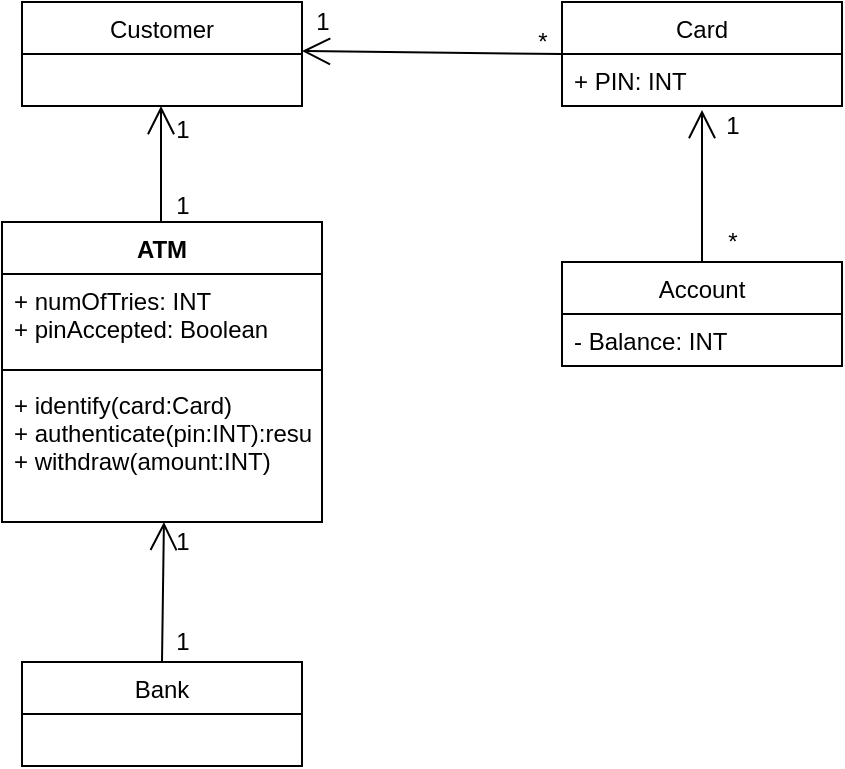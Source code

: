 <mxfile version="12.7.9" type="github">
  <diagram id="iT_VY72Czb0_Q7tnW9AB" name="Page-1">
    <mxGraphModel dx="780" dy="1144" grid="1" gridSize="10" guides="1" tooltips="1" connect="1" arrows="1" fold="1" page="1" pageScale="1" pageWidth="850" pageHeight="1100" math="0" shadow="0">
      <root>
        <mxCell id="0" />
        <mxCell id="1" parent="0" />
        <mxCell id="myOOptKJQaKHz7D4kMaX-1" value="Customer" style="swimlane;fontStyle=0;childLayout=stackLayout;horizontal=1;startSize=26;fillColor=none;horizontalStack=0;resizeParent=1;resizeParentMax=0;resizeLast=0;collapsible=1;marginBottom=0;" vertex="1" parent="1">
          <mxGeometry x="80" y="200" width="140" height="52" as="geometry" />
        </mxCell>
        <mxCell id="myOOptKJQaKHz7D4kMaX-11" value="Card" style="swimlane;fontStyle=0;childLayout=stackLayout;horizontal=1;startSize=26;fillColor=none;horizontalStack=0;resizeParent=1;resizeParentMax=0;resizeLast=0;collapsible=1;marginBottom=0;" vertex="1" parent="1">
          <mxGeometry x="350" y="200" width="140" height="52" as="geometry" />
        </mxCell>
        <mxCell id="myOOptKJQaKHz7D4kMaX-12" value="+ PIN: INT" style="text;strokeColor=none;fillColor=none;align=left;verticalAlign=top;spacingLeft=4;spacingRight=4;overflow=hidden;rotatable=0;points=[[0,0.5],[1,0.5]];portConstraint=eastwest;" vertex="1" parent="myOOptKJQaKHz7D4kMaX-11">
          <mxGeometry y="26" width="140" height="26" as="geometry" />
        </mxCell>
        <mxCell id="myOOptKJQaKHz7D4kMaX-19" value="Account" style="swimlane;fontStyle=0;childLayout=stackLayout;horizontal=1;startSize=26;fillColor=none;horizontalStack=0;resizeParent=1;resizeParentMax=0;resizeLast=0;collapsible=1;marginBottom=0;" vertex="1" parent="1">
          <mxGeometry x="350" y="330" width="140" height="52" as="geometry" />
        </mxCell>
        <mxCell id="myOOptKJQaKHz7D4kMaX-20" value="- Balance: INT" style="text;strokeColor=none;fillColor=none;align=left;verticalAlign=top;spacingLeft=4;spacingRight=4;overflow=hidden;rotatable=0;points=[[0,0.5],[1,0.5]];portConstraint=eastwest;" vertex="1" parent="myOOptKJQaKHz7D4kMaX-19">
          <mxGeometry y="26" width="140" height="26" as="geometry" />
        </mxCell>
        <mxCell id="myOOptKJQaKHz7D4kMaX-23" value="Bank" style="swimlane;fontStyle=0;childLayout=stackLayout;horizontal=1;startSize=26;fillColor=none;horizontalStack=0;resizeParent=1;resizeParentMax=0;resizeLast=0;collapsible=1;marginBottom=0;" vertex="1" parent="1">
          <mxGeometry x="80" y="530" width="140" height="52" as="geometry" />
        </mxCell>
        <mxCell id="myOOptKJQaKHz7D4kMaX-28" value="" style="endArrow=open;endFill=1;endSize=12;html=1;entryX=1;entryY=0.5;entryDx=0;entryDy=0;exitX=0;exitY=0.5;exitDx=0;exitDy=0;" edge="1" parent="1" source="myOOptKJQaKHz7D4kMaX-11">
          <mxGeometry width="160" relative="1" as="geometry">
            <mxPoint x="310" y="225" as="sourcePoint" />
            <mxPoint x="220" y="224.51" as="targetPoint" />
          </mxGeometry>
        </mxCell>
        <mxCell id="myOOptKJQaKHz7D4kMaX-29" value="" style="endArrow=open;endFill=1;endSize=12;html=1;exitX=0.5;exitY=0;exitDx=0;exitDy=0;entryX=0.5;entryY=1.077;entryDx=0;entryDy=0;entryPerimeter=0;" edge="1" parent="1" source="myOOptKJQaKHz7D4kMaX-19" target="myOOptKJQaKHz7D4kMaX-12">
          <mxGeometry width="160" relative="1" as="geometry">
            <mxPoint x="240" y="460" as="sourcePoint" />
            <mxPoint x="390" y="290" as="targetPoint" />
          </mxGeometry>
        </mxCell>
        <mxCell id="myOOptKJQaKHz7D4kMaX-30" value="" style="endArrow=open;endFill=1;endSize=12;html=1;" edge="1" parent="1">
          <mxGeometry width="160" relative="1" as="geometry">
            <mxPoint x="149.5" y="312" as="sourcePoint" />
            <mxPoint x="149.5" y="252" as="targetPoint" />
          </mxGeometry>
        </mxCell>
        <mxCell id="myOOptKJQaKHz7D4kMaX-31" value="" style="endArrow=open;endFill=1;endSize=12;html=1;exitX=0.5;exitY=0;exitDx=0;exitDy=0;entryX=0.506;entryY=1;entryDx=0;entryDy=0;entryPerimeter=0;" edge="1" parent="1" source="myOOptKJQaKHz7D4kMaX-23" target="myOOptKJQaKHz7D4kMaX-52">
          <mxGeometry width="160" relative="1" as="geometry">
            <mxPoint x="149.5" y="414" as="sourcePoint" />
            <mxPoint x="130" y="480" as="targetPoint" />
          </mxGeometry>
        </mxCell>
        <mxCell id="myOOptKJQaKHz7D4kMaX-32" value="1" style="text;html=1;align=center;verticalAlign=middle;resizable=0;points=[];autosize=1;" vertex="1" parent="1">
          <mxGeometry x="220" y="200" width="20" height="20" as="geometry" />
        </mxCell>
        <mxCell id="myOOptKJQaKHz7D4kMaX-33" value="*" style="text;html=1;align=center;verticalAlign=middle;resizable=0;points=[];autosize=1;" vertex="1" parent="1">
          <mxGeometry x="330" y="210" width="20" height="20" as="geometry" />
        </mxCell>
        <mxCell id="myOOptKJQaKHz7D4kMaX-34" value="1" style="text;html=1;align=center;verticalAlign=middle;resizable=0;points=[];autosize=1;" vertex="1" parent="1">
          <mxGeometry x="425" y="252" width="20" height="20" as="geometry" />
        </mxCell>
        <mxCell id="myOOptKJQaKHz7D4kMaX-35" value="*" style="text;html=1;align=center;verticalAlign=middle;resizable=0;points=[];autosize=1;" vertex="1" parent="1">
          <mxGeometry x="425" y="310" width="20" height="20" as="geometry" />
        </mxCell>
        <mxCell id="myOOptKJQaKHz7D4kMaX-36" value="1" style="text;html=1;align=center;verticalAlign=middle;resizable=0;points=[];autosize=1;" vertex="1" parent="1">
          <mxGeometry x="150" y="254" width="20" height="20" as="geometry" />
        </mxCell>
        <mxCell id="myOOptKJQaKHz7D4kMaX-37" value="1" style="text;html=1;align=center;verticalAlign=middle;resizable=0;points=[];autosize=1;" vertex="1" parent="1">
          <mxGeometry x="150" y="292" width="20" height="20" as="geometry" />
        </mxCell>
        <mxCell id="myOOptKJQaKHz7D4kMaX-38" value="1" style="text;html=1;align=center;verticalAlign=middle;resizable=0;points=[];autosize=1;" vertex="1" parent="1">
          <mxGeometry x="150" y="460" width="20" height="20" as="geometry" />
        </mxCell>
        <mxCell id="myOOptKJQaKHz7D4kMaX-39" value="1" style="text;html=1;align=center;verticalAlign=middle;resizable=0;points=[];autosize=1;" vertex="1" parent="1">
          <mxGeometry x="150" y="510" width="20" height="20" as="geometry" />
        </mxCell>
        <mxCell id="myOOptKJQaKHz7D4kMaX-49" value="ATM" style="swimlane;fontStyle=1;align=center;verticalAlign=top;childLayout=stackLayout;horizontal=1;startSize=26;horizontalStack=0;resizeParent=1;resizeParentMax=0;resizeLast=0;collapsible=1;marginBottom=0;" vertex="1" parent="1">
          <mxGeometry x="70" y="310" width="160" height="150" as="geometry" />
        </mxCell>
        <mxCell id="myOOptKJQaKHz7D4kMaX-50" value="+ numOfTries: INT&#xa;+ pinAccepted: Boolean" style="text;strokeColor=none;fillColor=none;align=left;verticalAlign=top;spacingLeft=4;spacingRight=4;overflow=hidden;rotatable=0;points=[[0,0.5],[1,0.5]];portConstraint=eastwest;" vertex="1" parent="myOOptKJQaKHz7D4kMaX-49">
          <mxGeometry y="26" width="160" height="44" as="geometry" />
        </mxCell>
        <mxCell id="myOOptKJQaKHz7D4kMaX-51" value="" style="line;strokeWidth=1;fillColor=none;align=left;verticalAlign=middle;spacingTop=-1;spacingLeft=3;spacingRight=3;rotatable=0;labelPosition=right;points=[];portConstraint=eastwest;" vertex="1" parent="myOOptKJQaKHz7D4kMaX-49">
          <mxGeometry y="70" width="160" height="8" as="geometry" />
        </mxCell>
        <mxCell id="myOOptKJQaKHz7D4kMaX-52" value="+ identify(card:Card)&#xa;+ authenticate(pin:INT):result&#xa;+ withdraw(amount:INT)" style="text;strokeColor=none;fillColor=none;align=left;verticalAlign=top;spacingLeft=4;spacingRight=4;overflow=hidden;rotatable=0;points=[[0,0.5],[1,0.5]];portConstraint=eastwest;" vertex="1" parent="myOOptKJQaKHz7D4kMaX-49">
          <mxGeometry y="78" width="160" height="72" as="geometry" />
        </mxCell>
      </root>
    </mxGraphModel>
  </diagram>
</mxfile>
